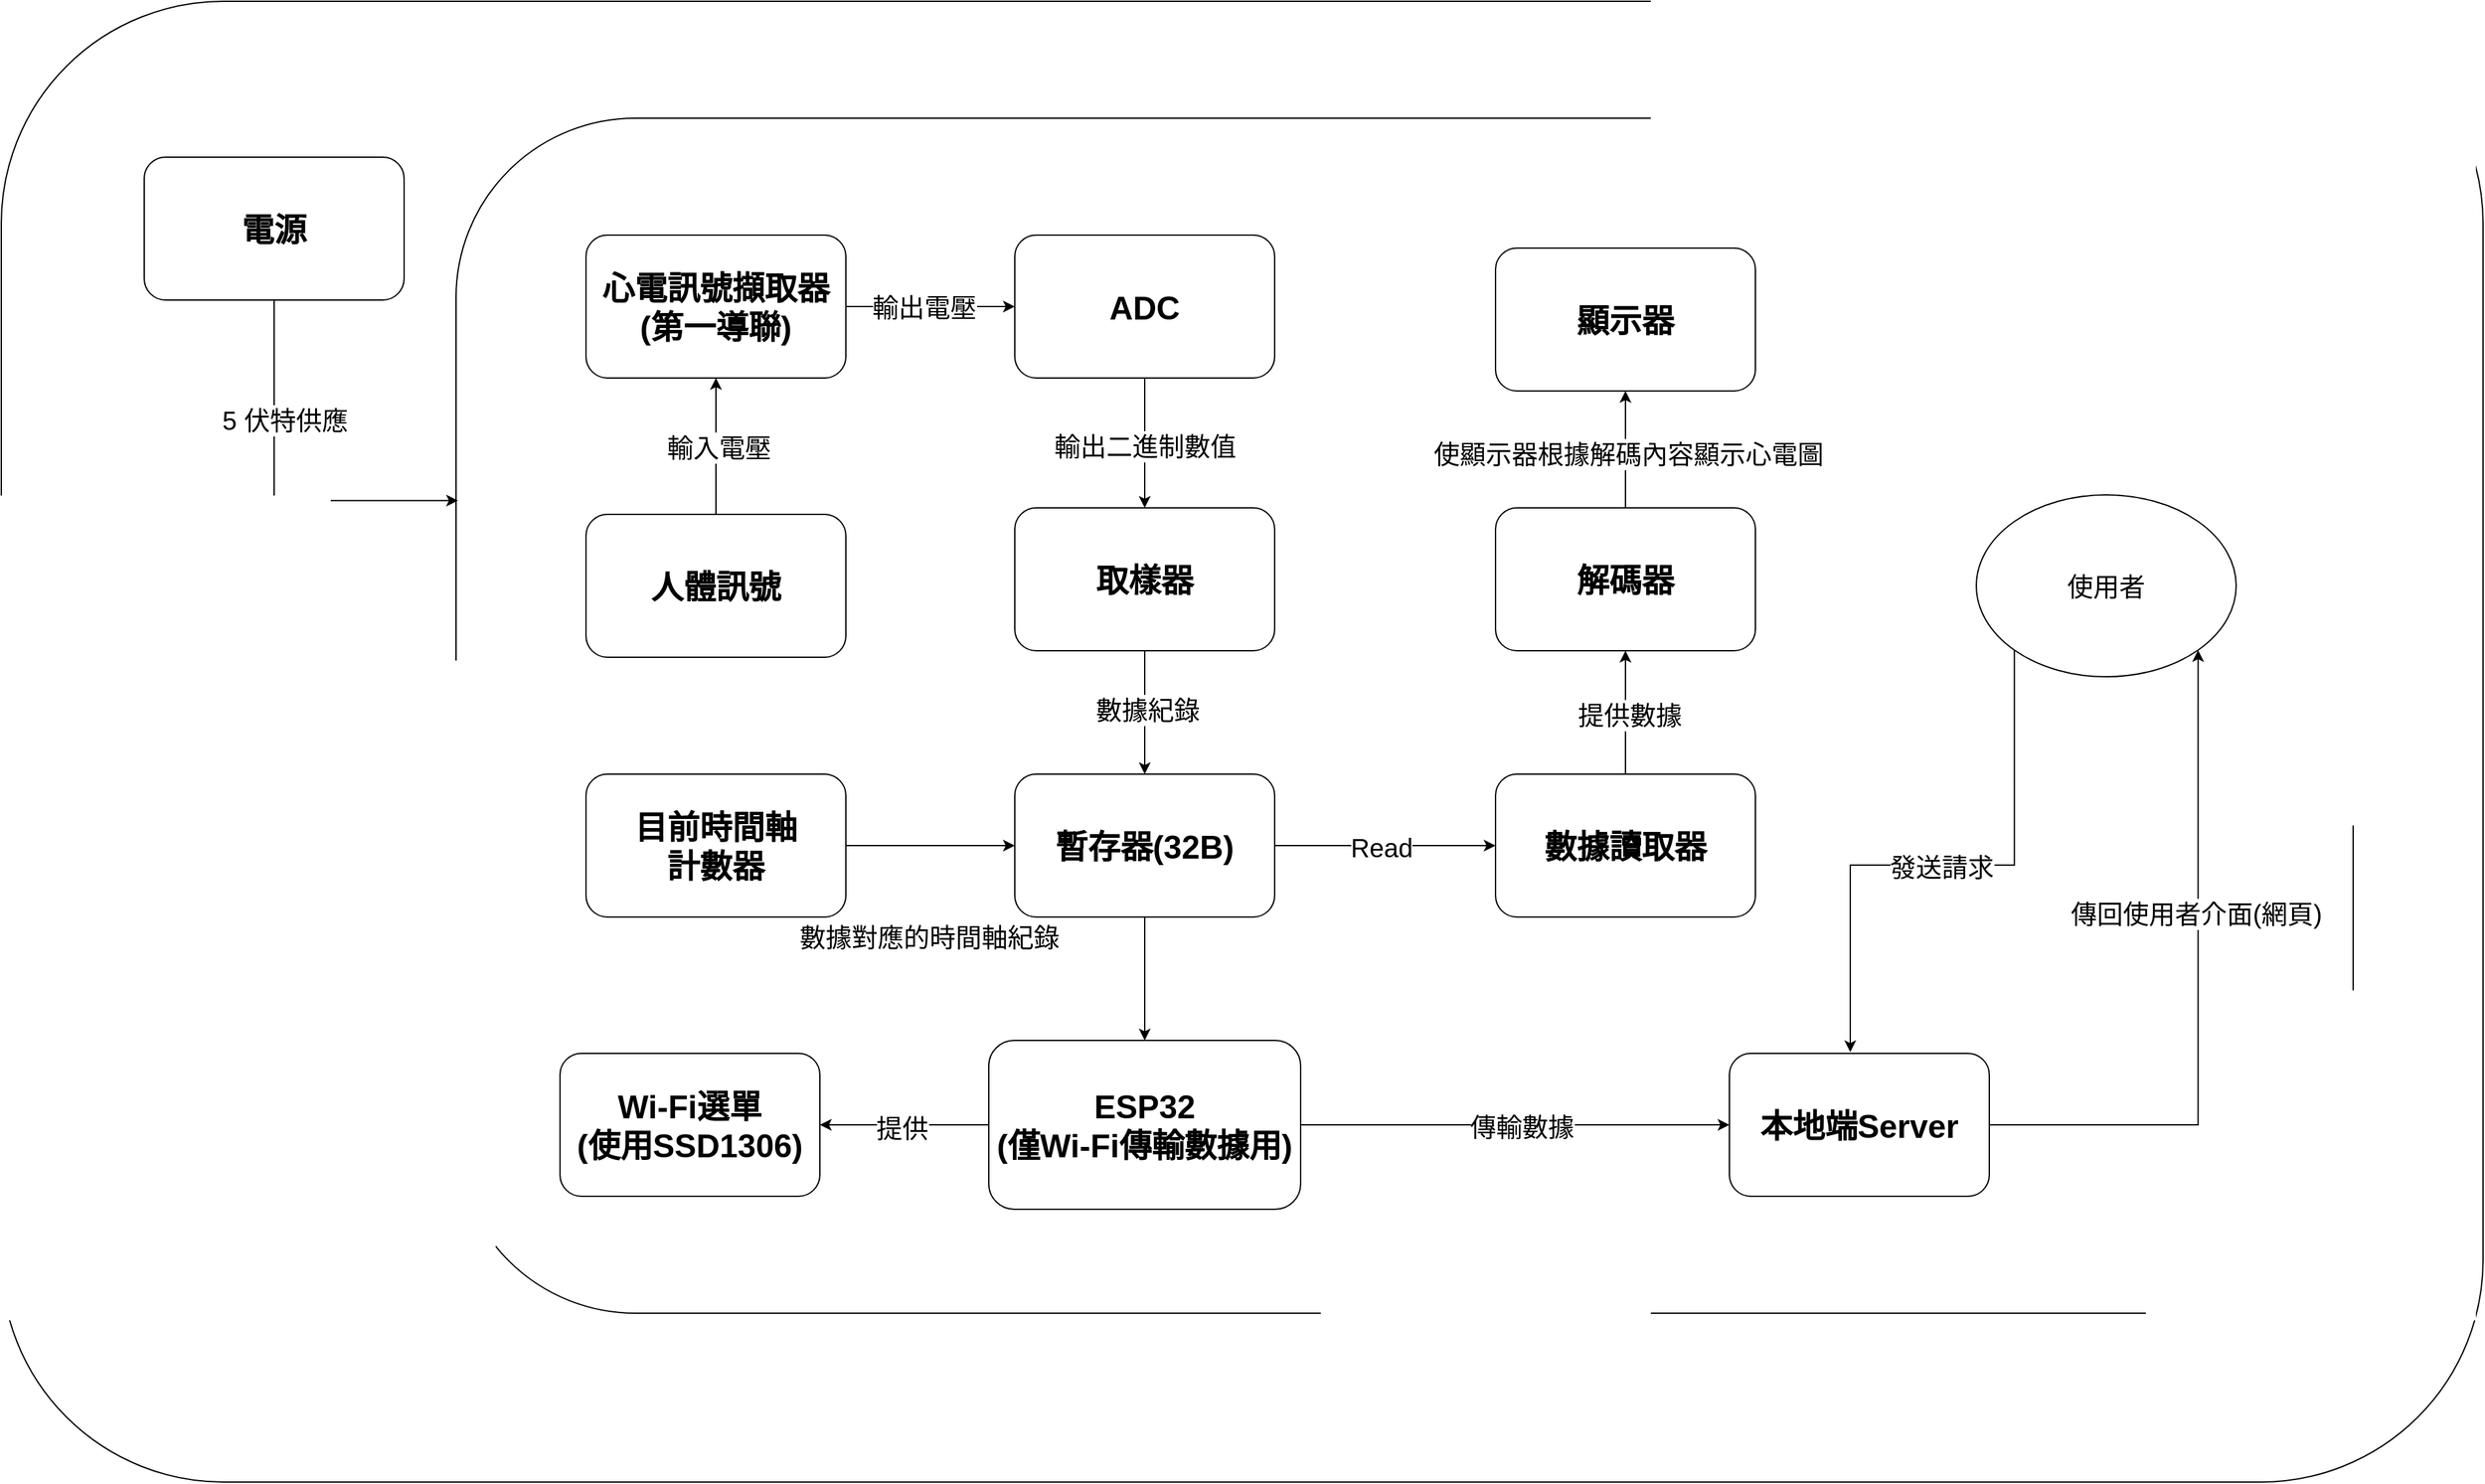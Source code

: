 <mxfile version="22.0.8" type="device">
  <diagram name="第 1 页" id="nVfcSFQitMutYMM__c6A">
    <mxGraphModel dx="2261" dy="1949" grid="1" gridSize="10" guides="1" tooltips="1" connect="1" arrows="1" fold="1" page="1" pageScale="1" pageWidth="827" pageHeight="1169" math="0" shadow="0">
      <root>
        <mxCell id="0" />
        <mxCell id="1" parent="0" />
        <mxCell id="IPesjOvO2dqc070sq4V8-59" value="" style="rounded=1;whiteSpace=wrap;html=1;" vertex="1" parent="1">
          <mxGeometry x="-70" y="-10" width="1910" height="1140" as="geometry" />
        </mxCell>
        <mxCell id="IPesjOvO2dqc070sq4V8-56" value="" style="rounded=1;whiteSpace=wrap;html=1;" vertex="1" parent="1">
          <mxGeometry x="280" y="80" width="1460" height="920" as="geometry" />
        </mxCell>
        <mxCell id="IPesjOvO2dqc070sq4V8-9" style="edgeStyle=orthogonalEdgeStyle;rounded=0;orthogonalLoop=1;jettySize=auto;html=1;exitX=1;exitY=0.5;exitDx=0;exitDy=0;entryX=0;entryY=0.5;entryDx=0;entryDy=0;" edge="1" parent="1" source="IPesjOvO2dqc070sq4V8-2" target="IPesjOvO2dqc070sq4V8-4">
          <mxGeometry relative="1" as="geometry" />
        </mxCell>
        <mxCell id="IPesjOvO2dqc070sq4V8-10" value="&lt;font style=&quot;font-size: 20px;&quot;&gt;輸出電壓&lt;/font&gt;" style="edgeLabel;html=1;align=center;verticalAlign=middle;resizable=0;points=[];" vertex="1" connectable="0" parent="IPesjOvO2dqc070sq4V8-9">
          <mxGeometry x="0.042" y="2" relative="1" as="geometry">
            <mxPoint x="-8" y="2" as="offset" />
          </mxGeometry>
        </mxCell>
        <mxCell id="IPesjOvO2dqc070sq4V8-2" value="&lt;font style=&quot;font-size: 25px;&quot;&gt;&lt;b&gt;心電訊號擷取器(第一導聯)&lt;/b&gt;&lt;/font&gt;" style="rounded=1;whiteSpace=wrap;html=1;" vertex="1" parent="1">
          <mxGeometry x="380" y="170" width="200" height="110" as="geometry" />
        </mxCell>
        <mxCell id="IPesjOvO2dqc070sq4V8-16" style="edgeStyle=orthogonalEdgeStyle;rounded=0;orthogonalLoop=1;jettySize=auto;html=1;exitX=0.5;exitY=1;exitDx=0;exitDy=0;entryX=0.5;entryY=0;entryDx=0;entryDy=0;" edge="1" parent="1" source="IPesjOvO2dqc070sq4V8-4" target="IPesjOvO2dqc070sq4V8-14">
          <mxGeometry relative="1" as="geometry" />
        </mxCell>
        <mxCell id="IPesjOvO2dqc070sq4V8-17" value="&lt;font style=&quot;font-size: 20px;&quot;&gt;輸出二進制數值&lt;/font&gt;" style="edgeLabel;html=1;align=center;verticalAlign=middle;resizable=0;points=[];" vertex="1" connectable="0" parent="IPesjOvO2dqc070sq4V8-16">
          <mxGeometry x="0.036" relative="1" as="geometry">
            <mxPoint as="offset" />
          </mxGeometry>
        </mxCell>
        <mxCell id="IPesjOvO2dqc070sq4V8-4" value="&lt;font style=&quot;font-size: 25px;&quot;&gt;&lt;b&gt;ADC&lt;/b&gt;&lt;/font&gt;" style="rounded=1;whiteSpace=wrap;html=1;" vertex="1" parent="1">
          <mxGeometry x="710" y="170" width="200" height="110" as="geometry" />
        </mxCell>
        <mxCell id="IPesjOvO2dqc070sq4V8-8" value="&lt;font style=&quot;font-size: 25px;&quot;&gt;&lt;b&gt;電源&lt;br&gt;&lt;/b&gt;&lt;/font&gt;" style="rounded=1;whiteSpace=wrap;html=1;" vertex="1" parent="1">
          <mxGeometry x="40" y="110" width="200" height="110" as="geometry" />
        </mxCell>
        <mxCell id="IPesjOvO2dqc070sq4V8-19" style="edgeStyle=orthogonalEdgeStyle;rounded=0;orthogonalLoop=1;jettySize=auto;html=1;exitX=0.5;exitY=1;exitDx=0;exitDy=0;entryX=0.5;entryY=0;entryDx=0;entryDy=0;" edge="1" parent="1" source="IPesjOvO2dqc070sq4V8-14" target="IPesjOvO2dqc070sq4V8-18">
          <mxGeometry relative="1" as="geometry" />
        </mxCell>
        <mxCell id="IPesjOvO2dqc070sq4V8-21" value="&lt;font style=&quot;font-size: 20px;&quot;&gt;數據紀錄&lt;/font&gt;" style="edgeLabel;html=1;align=center;verticalAlign=middle;resizable=0;points=[];" vertex="1" connectable="0" parent="IPesjOvO2dqc070sq4V8-19">
          <mxGeometry x="-0.067" y="2" relative="1" as="geometry">
            <mxPoint as="offset" />
          </mxGeometry>
        </mxCell>
        <mxCell id="IPesjOvO2dqc070sq4V8-14" value="&lt;font style=&quot;font-size: 25px;&quot;&gt;&lt;b&gt;取樣器&lt;/b&gt;&lt;/font&gt;" style="rounded=1;whiteSpace=wrap;html=1;" vertex="1" parent="1">
          <mxGeometry x="710" y="380" width="200" height="110" as="geometry" />
        </mxCell>
        <mxCell id="IPesjOvO2dqc070sq4V8-20" style="edgeStyle=orthogonalEdgeStyle;rounded=0;orthogonalLoop=1;jettySize=auto;html=1;exitX=1;exitY=0.5;exitDx=0;exitDy=0;entryX=0;entryY=0.5;entryDx=0;entryDy=0;" edge="1" parent="1" source="IPesjOvO2dqc070sq4V8-15" target="IPesjOvO2dqc070sq4V8-18">
          <mxGeometry relative="1" as="geometry" />
        </mxCell>
        <mxCell id="IPesjOvO2dqc070sq4V8-23" value="&lt;font style=&quot;font-size: 20px;&quot;&gt;數據對應的時間軸紀錄&lt;/font&gt;" style="edgeLabel;html=1;align=center;verticalAlign=middle;resizable=0;points=[];" vertex="1" connectable="0" parent="IPesjOvO2dqc070sq4V8-20">
          <mxGeometry x="-0.092" y="1" relative="1" as="geometry">
            <mxPoint x="5" y="71" as="offset" />
          </mxGeometry>
        </mxCell>
        <mxCell id="IPesjOvO2dqc070sq4V8-15" value="&lt;font style=&quot;font-size: 25px;&quot;&gt;&lt;b&gt;目前時間軸&lt;br&gt;計數器&lt;br&gt;&lt;/b&gt;&lt;/font&gt;" style="rounded=1;whiteSpace=wrap;html=1;" vertex="1" parent="1">
          <mxGeometry x="380" y="585" width="200" height="110" as="geometry" />
        </mxCell>
        <mxCell id="IPesjOvO2dqc070sq4V8-26" style="edgeStyle=orthogonalEdgeStyle;rounded=0;orthogonalLoop=1;jettySize=auto;html=1;exitX=1;exitY=0.5;exitDx=0;exitDy=0;entryX=0;entryY=0.5;entryDx=0;entryDy=0;" edge="1" parent="1" source="IPesjOvO2dqc070sq4V8-18" target="IPesjOvO2dqc070sq4V8-25">
          <mxGeometry relative="1" as="geometry" />
        </mxCell>
        <mxCell id="IPesjOvO2dqc070sq4V8-27" value="&lt;font style=&quot;font-size: 20px;&quot;&gt;Read&lt;/font&gt;" style="edgeLabel;html=1;align=center;verticalAlign=middle;resizable=0;points=[];" vertex="1" connectable="0" parent="IPesjOvO2dqc070sq4V8-26">
          <mxGeometry x="-0.035" y="-1" relative="1" as="geometry">
            <mxPoint as="offset" />
          </mxGeometry>
        </mxCell>
        <mxCell id="IPesjOvO2dqc070sq4V8-34" style="edgeStyle=orthogonalEdgeStyle;rounded=0;orthogonalLoop=1;jettySize=auto;html=1;exitX=0.5;exitY=1;exitDx=0;exitDy=0;entryX=0.5;entryY=0;entryDx=0;entryDy=0;" edge="1" parent="1" source="IPesjOvO2dqc070sq4V8-18" target="IPesjOvO2dqc070sq4V8-33">
          <mxGeometry relative="1" as="geometry" />
        </mxCell>
        <mxCell id="IPesjOvO2dqc070sq4V8-18" value="&lt;font style=&quot;font-size: 25px;&quot;&gt;&lt;b&gt;暫存器(32B)&lt;/b&gt;&lt;/font&gt;" style="rounded=1;whiteSpace=wrap;html=1;" vertex="1" parent="1">
          <mxGeometry x="710" y="585" width="200" height="110" as="geometry" />
        </mxCell>
        <mxCell id="IPesjOvO2dqc070sq4V8-24" value="&lt;font style=&quot;font-size: 25px;&quot;&gt;&lt;b&gt;顯示器&lt;/b&gt;&lt;/font&gt;" style="rounded=1;whiteSpace=wrap;html=1;" vertex="1" parent="1">
          <mxGeometry x="1080" y="180" width="200" height="110" as="geometry" />
        </mxCell>
        <mxCell id="IPesjOvO2dqc070sq4V8-29" style="edgeStyle=orthogonalEdgeStyle;rounded=0;orthogonalLoop=1;jettySize=auto;html=1;exitX=0.5;exitY=0;exitDx=0;exitDy=0;entryX=0.5;entryY=1;entryDx=0;entryDy=0;" edge="1" parent="1" source="IPesjOvO2dqc070sq4V8-25" target="IPesjOvO2dqc070sq4V8-28">
          <mxGeometry relative="1" as="geometry" />
        </mxCell>
        <mxCell id="IPesjOvO2dqc070sq4V8-30" value="&lt;font style=&quot;font-size: 20px;&quot;&gt;提供數據&lt;/font&gt;" style="edgeLabel;html=1;align=center;verticalAlign=middle;resizable=0;points=[];" vertex="1" connectable="0" parent="IPesjOvO2dqc070sq4V8-29">
          <mxGeometry x="-0.032" y="-3" relative="1" as="geometry">
            <mxPoint as="offset" />
          </mxGeometry>
        </mxCell>
        <mxCell id="IPesjOvO2dqc070sq4V8-25" value="&lt;b style=&quot;border-color: var(--border-color); font-size: 25px;&quot;&gt;數據讀取器&lt;/b&gt;" style="rounded=1;whiteSpace=wrap;html=1;" vertex="1" parent="1">
          <mxGeometry x="1080" y="585" width="200" height="110" as="geometry" />
        </mxCell>
        <mxCell id="IPesjOvO2dqc070sq4V8-31" style="edgeStyle=orthogonalEdgeStyle;rounded=0;orthogonalLoop=1;jettySize=auto;html=1;exitX=0.5;exitY=0;exitDx=0;exitDy=0;entryX=0.5;entryY=1;entryDx=0;entryDy=0;" edge="1" parent="1" source="IPesjOvO2dqc070sq4V8-28" target="IPesjOvO2dqc070sq4V8-24">
          <mxGeometry relative="1" as="geometry" />
        </mxCell>
        <mxCell id="IPesjOvO2dqc070sq4V8-32" value="&lt;font style=&quot;font-size: 20px;&quot;&gt;使顯示器根據解碼內容顯示心電圖&lt;/font&gt;" style="edgeLabel;html=1;align=center;verticalAlign=middle;resizable=0;points=[];" vertex="1" connectable="0" parent="IPesjOvO2dqc070sq4V8-31">
          <mxGeometry x="-0.067" y="-2" relative="1" as="geometry">
            <mxPoint as="offset" />
          </mxGeometry>
        </mxCell>
        <mxCell id="IPesjOvO2dqc070sq4V8-28" value="&lt;b style=&quot;border-color: var(--border-color); font-size: 25px;&quot;&gt;解碼器&lt;/b&gt;" style="rounded=1;whiteSpace=wrap;html=1;" vertex="1" parent="1">
          <mxGeometry x="1080" y="380" width="200" height="110" as="geometry" />
        </mxCell>
        <mxCell id="IPesjOvO2dqc070sq4V8-37" style="edgeStyle=orthogonalEdgeStyle;rounded=0;orthogonalLoop=1;jettySize=auto;html=1;exitX=1;exitY=0.5;exitDx=0;exitDy=0;" edge="1" parent="1" source="IPesjOvO2dqc070sq4V8-33" target="IPesjOvO2dqc070sq4V8-36">
          <mxGeometry relative="1" as="geometry" />
        </mxCell>
        <mxCell id="IPesjOvO2dqc070sq4V8-38" value="&lt;font style=&quot;font-size: 20px;&quot;&gt;傳輸數據&lt;/font&gt;" style="edgeLabel;html=1;align=center;verticalAlign=middle;resizable=0;points=[];" vertex="1" connectable="0" parent="IPesjOvO2dqc070sq4V8-37">
          <mxGeometry x="0.03" y="-1" relative="1" as="geometry">
            <mxPoint as="offset" />
          </mxGeometry>
        </mxCell>
        <mxCell id="IPesjOvO2dqc070sq4V8-51" style="edgeStyle=orthogonalEdgeStyle;rounded=0;orthogonalLoop=1;jettySize=auto;html=1;exitX=0;exitY=0.5;exitDx=0;exitDy=0;entryX=1;entryY=0.5;entryDx=0;entryDy=0;" edge="1" parent="1" source="IPesjOvO2dqc070sq4V8-33" target="IPesjOvO2dqc070sq4V8-50">
          <mxGeometry relative="1" as="geometry" />
        </mxCell>
        <mxCell id="IPesjOvO2dqc070sq4V8-52" value="&lt;font style=&quot;font-size: 20px;&quot;&gt;提供&lt;/font&gt;" style="edgeLabel;html=1;align=center;verticalAlign=middle;resizable=0;points=[];" vertex="1" connectable="0" parent="IPesjOvO2dqc070sq4V8-51">
          <mxGeometry x="0.031" y="2" relative="1" as="geometry">
            <mxPoint as="offset" />
          </mxGeometry>
        </mxCell>
        <mxCell id="IPesjOvO2dqc070sq4V8-33" value="&lt;font style=&quot;font-size: 25px;&quot;&gt;&lt;b&gt;ESP32&lt;br&gt;(僅Wi-Fi傳輸數據用)&lt;/b&gt;&lt;/font&gt;" style="rounded=1;whiteSpace=wrap;html=1;" vertex="1" parent="1">
          <mxGeometry x="690" y="790" width="240" height="130" as="geometry" />
        </mxCell>
        <mxCell id="IPesjOvO2dqc070sq4V8-45" style="edgeStyle=orthogonalEdgeStyle;rounded=0;orthogonalLoop=1;jettySize=auto;html=1;exitX=1;exitY=0.5;exitDx=0;exitDy=0;entryX=1;entryY=1;entryDx=0;entryDy=0;" edge="1" parent="1" source="IPesjOvO2dqc070sq4V8-36" target="IPesjOvO2dqc070sq4V8-40">
          <mxGeometry relative="1" as="geometry" />
        </mxCell>
        <mxCell id="IPesjOvO2dqc070sq4V8-46" value="&lt;span style=&quot;font-size: 20px;&quot;&gt;傳回使用者介面(網頁)&lt;/span&gt;" style="edgeLabel;html=1;align=center;verticalAlign=middle;resizable=0;points=[];" vertex="1" connectable="0" parent="IPesjOvO2dqc070sq4V8-45">
          <mxGeometry x="0.23" y="2" relative="1" as="geometry">
            <mxPoint as="offset" />
          </mxGeometry>
        </mxCell>
        <mxCell id="IPesjOvO2dqc070sq4V8-36" value="&lt;font style=&quot;font-size: 25px;&quot;&gt;&lt;b&gt;本地端Server&lt;/b&gt;&lt;/font&gt;" style="rounded=1;whiteSpace=wrap;html=1;" vertex="1" parent="1">
          <mxGeometry x="1260" y="800" width="200" height="110" as="geometry" />
        </mxCell>
        <mxCell id="IPesjOvO2dqc070sq4V8-40" value="&lt;font style=&quot;font-size: 20px;&quot;&gt;使用者&lt;/font&gt;" style="ellipse;whiteSpace=wrap;html=1;" vertex="1" parent="1">
          <mxGeometry x="1450" y="370" width="200" height="140" as="geometry" />
        </mxCell>
        <mxCell id="IPesjOvO2dqc070sq4V8-41" style="edgeStyle=orthogonalEdgeStyle;rounded=0;orthogonalLoop=1;jettySize=auto;html=1;exitX=0;exitY=1;exitDx=0;exitDy=0;entryX=0.465;entryY=-0.009;entryDx=0;entryDy=0;entryPerimeter=0;" edge="1" parent="1" source="IPesjOvO2dqc070sq4V8-40" target="IPesjOvO2dqc070sq4V8-36">
          <mxGeometry relative="1" as="geometry" />
        </mxCell>
        <mxCell id="IPesjOvO2dqc070sq4V8-42" value="&lt;font style=&quot;font-size: 20px;&quot;&gt;發送請求&lt;/font&gt;" style="edgeLabel;html=1;align=center;verticalAlign=middle;resizable=0;points=[];" vertex="1" connectable="0" parent="IPesjOvO2dqc070sq4V8-41">
          <mxGeometry x="-0.135" y="1" relative="1" as="geometry">
            <mxPoint x="-34" as="offset" />
          </mxGeometry>
        </mxCell>
        <mxCell id="IPesjOvO2dqc070sq4V8-48" style="edgeStyle=orthogonalEdgeStyle;rounded=0;orthogonalLoop=1;jettySize=auto;html=1;exitX=0.5;exitY=0;exitDx=0;exitDy=0;entryX=0.5;entryY=1;entryDx=0;entryDy=0;" edge="1" parent="1" source="IPesjOvO2dqc070sq4V8-47" target="IPesjOvO2dqc070sq4V8-2">
          <mxGeometry relative="1" as="geometry" />
        </mxCell>
        <mxCell id="IPesjOvO2dqc070sq4V8-49" value="&lt;font style=&quot;font-size: 20px;&quot;&gt;輸入電壓&lt;/font&gt;" style="edgeLabel;html=1;align=center;verticalAlign=middle;resizable=0;points=[];" vertex="1" connectable="0" parent="IPesjOvO2dqc070sq4V8-48">
          <mxGeometry x="-0.009" y="-2" relative="1" as="geometry">
            <mxPoint as="offset" />
          </mxGeometry>
        </mxCell>
        <mxCell id="IPesjOvO2dqc070sq4V8-47" value="&lt;span style=&quot;font-size: 25px;&quot;&gt;&lt;b&gt;人體訊號&lt;/b&gt;&lt;/span&gt;" style="rounded=1;whiteSpace=wrap;html=1;" vertex="1" parent="1">
          <mxGeometry x="380" y="385" width="200" height="110" as="geometry" />
        </mxCell>
        <mxCell id="IPesjOvO2dqc070sq4V8-50" value="&lt;span style=&quot;font-size: 25px;&quot;&gt;&lt;b&gt;Wi-Fi選單&lt;br&gt;(使用SSD1306)&lt;br&gt;&lt;/b&gt;&lt;/span&gt;" style="rounded=1;whiteSpace=wrap;html=1;" vertex="1" parent="1">
          <mxGeometry x="360" y="800" width="200" height="110" as="geometry" />
        </mxCell>
        <mxCell id="IPesjOvO2dqc070sq4V8-57" style="edgeStyle=orthogonalEdgeStyle;rounded=0;orthogonalLoop=1;jettySize=auto;html=1;exitX=0.5;exitY=1;exitDx=0;exitDy=0;entryX=0.001;entryY=0.32;entryDx=0;entryDy=0;entryPerimeter=0;" edge="1" parent="1" source="IPesjOvO2dqc070sq4V8-8" target="IPesjOvO2dqc070sq4V8-56">
          <mxGeometry relative="1" as="geometry" />
        </mxCell>
        <mxCell id="IPesjOvO2dqc070sq4V8-58" value="&lt;font style=&quot;font-size: 20px;&quot;&gt;5 伏特供應&lt;/font&gt;" style="edgeLabel;html=1;align=center;verticalAlign=middle;resizable=0;points=[];" vertex="1" connectable="0" parent="IPesjOvO2dqc070sq4V8-57">
          <mxGeometry x="-0.377" y="8" relative="1" as="geometry">
            <mxPoint as="offset" />
          </mxGeometry>
        </mxCell>
      </root>
    </mxGraphModel>
  </diagram>
</mxfile>
